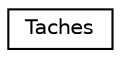 digraph "Graphe hiérarchique des classes"
{
  edge [fontname="Helvetica",fontsize="10",labelfontname="Helvetica",labelfontsize="10"];
  node [fontname="Helvetica",fontsize="10",shape=record];
  rankdir="LR";
  Node0 [label="Taches",height=0.2,width=0.4,color="black", fillcolor="white", style="filled",URL="$class_taches.html"];
}
